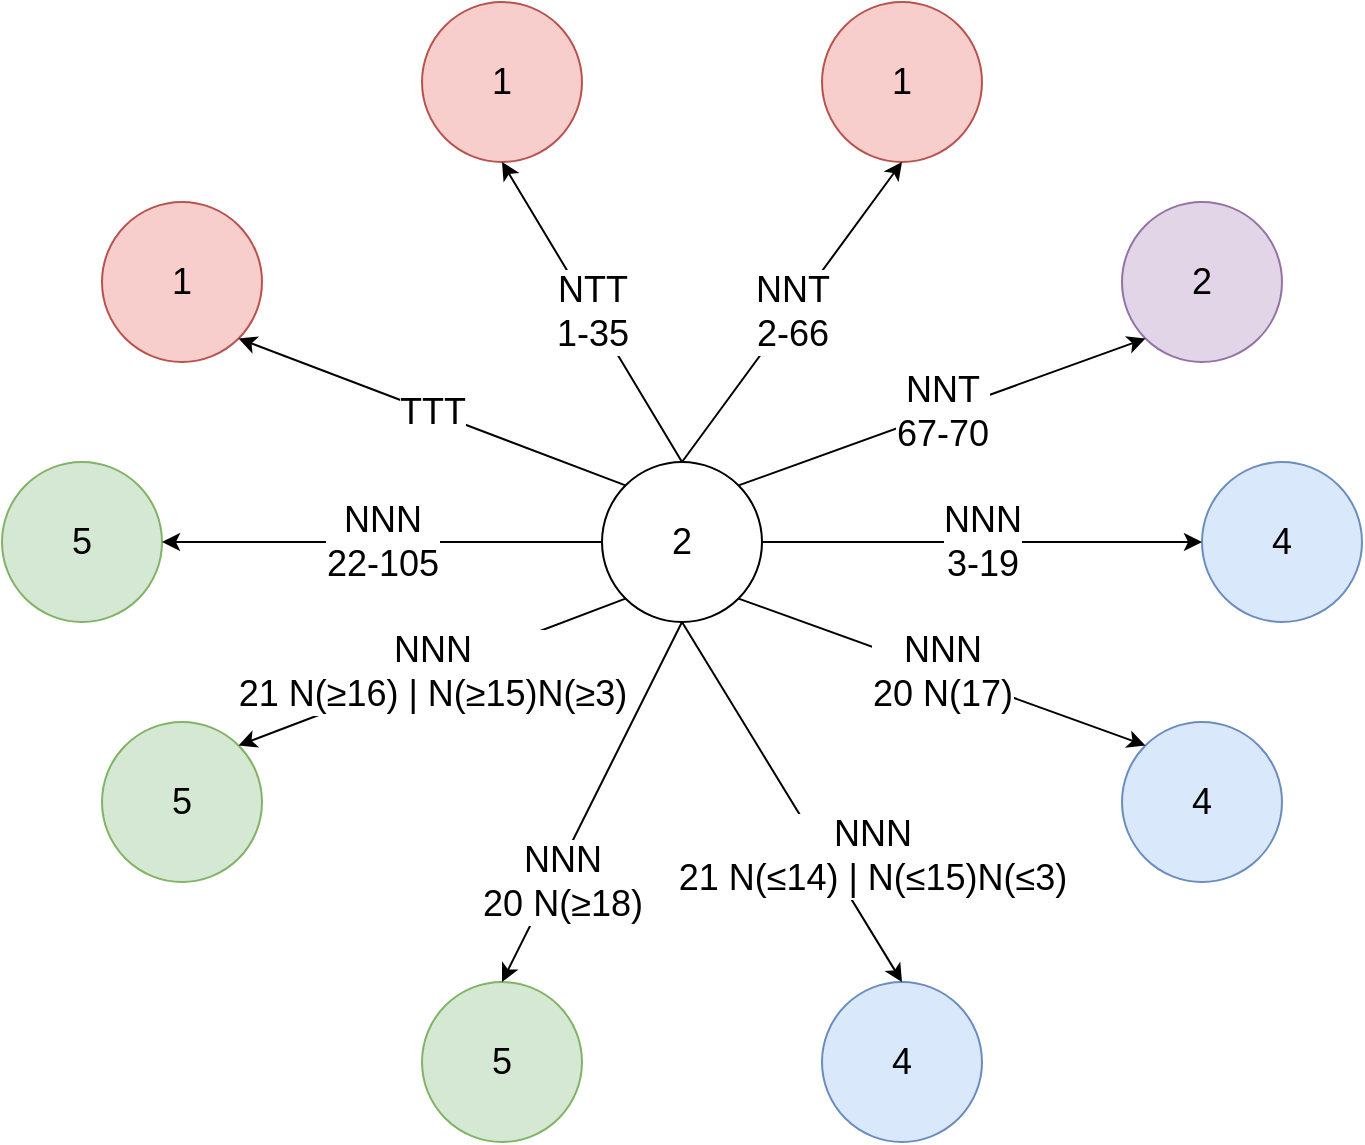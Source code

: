 <mxfile version="24.0.1" type="device">
  <diagram name="Page-1" id="AHl4STi8qhLNb-HcpxUn">
    <mxGraphModel dx="834" dy="1566" grid="1" gridSize="10" guides="1" tooltips="1" connect="1" arrows="1" fold="1" page="1" pageScale="1" pageWidth="850" pageHeight="1100" math="0" shadow="0">
      <root>
        <mxCell id="0" />
        <mxCell id="1" parent="0" />
        <mxCell id="Ewd7SPHfMNj54ojzdzi_-1" value="2" style="ellipse;whiteSpace=wrap;html=1;aspect=fixed;fontSize=18;" parent="1" vertex="1">
          <mxGeometry x="335" y="253" width="80" height="80" as="geometry" />
        </mxCell>
        <mxCell id="Ewd7SPHfMNj54ojzdzi_-2" value="1" style="ellipse;whiteSpace=wrap;html=1;aspect=fixed;fontSize=18;fillColor=#f8cecc;strokeColor=#b85450;" parent="1" vertex="1">
          <mxGeometry x="85" y="123" width="80" height="80" as="geometry" />
        </mxCell>
        <mxCell id="Ewd7SPHfMNj54ojzdzi_-3" value="1" style="ellipse;whiteSpace=wrap;html=1;aspect=fixed;fontSize=18;fillColor=#f8cecc;strokeColor=#b85450;" parent="1" vertex="1">
          <mxGeometry x="245" y="23" width="80" height="80" as="geometry" />
        </mxCell>
        <mxCell id="Ewd7SPHfMNj54ojzdzi_-4" value="4" style="ellipse;whiteSpace=wrap;html=1;aspect=fixed;fontSize=18;fillColor=#dae8fc;strokeColor=#6c8ebf;" parent="1" vertex="1">
          <mxGeometry x="635" y="253" width="80" height="80" as="geometry" />
        </mxCell>
        <mxCell id="Ewd7SPHfMNj54ojzdzi_-5" value="2" style="ellipse;whiteSpace=wrap;html=1;aspect=fixed;fontSize=18;fillColor=#e1d5e7;strokeColor=#9673a6;" parent="1" vertex="1">
          <mxGeometry x="595" y="123" width="80" height="80" as="geometry" />
        </mxCell>
        <mxCell id="Ewd7SPHfMNj54ojzdzi_-6" value="4" style="ellipse;whiteSpace=wrap;html=1;aspect=fixed;fontSize=18;fillColor=#dae8fc;strokeColor=#6c8ebf;" parent="1" vertex="1">
          <mxGeometry x="445" y="513" width="80" height="80" as="geometry" />
        </mxCell>
        <mxCell id="Ewd7SPHfMNj54ojzdzi_-7" value="5" style="ellipse;whiteSpace=wrap;html=1;aspect=fixed;fontSize=18;fillColor=#d5e8d4;strokeColor=#82b366;" parent="1" vertex="1">
          <mxGeometry x="35" y="253" width="80" height="80" as="geometry" />
        </mxCell>
        <mxCell id="Ewd7SPHfMNj54ojzdzi_-8" value="5" style="ellipse;whiteSpace=wrap;html=1;aspect=fixed;fontSize=18;fillColor=#d5e8d4;strokeColor=#82b366;" parent="1" vertex="1">
          <mxGeometry x="245" y="513" width="80" height="80" as="geometry" />
        </mxCell>
        <mxCell id="Ewd7SPHfMNj54ojzdzi_-9" value="5" style="ellipse;whiteSpace=wrap;html=1;aspect=fixed;fontSize=18;fillColor=#d5e8d4;strokeColor=#82b366;" parent="1" vertex="1">
          <mxGeometry x="85" y="383" width="80" height="80" as="geometry" />
        </mxCell>
        <mxCell id="Ewd7SPHfMNj54ojzdzi_-10" value="TTT" style="endArrow=classic;html=1;rounded=0;entryX=1;entryY=1;entryDx=0;entryDy=0;exitX=0;exitY=0;exitDx=0;exitDy=0;fontSize=18;" parent="1" source="Ewd7SPHfMNj54ojzdzi_-1" target="Ewd7SPHfMNj54ojzdzi_-2" edge="1">
          <mxGeometry x="-0.005" width="50" height="50" relative="1" as="geometry">
            <mxPoint x="295" y="413" as="sourcePoint" />
            <mxPoint x="345" y="363" as="targetPoint" />
            <mxPoint as="offset" />
          </mxGeometry>
        </mxCell>
        <mxCell id="Ewd7SPHfMNj54ojzdzi_-11" value="NTT&lt;br&gt;1-35" style="endArrow=classic;html=1;rounded=0;exitX=0.5;exitY=0;exitDx=0;exitDy=0;entryX=0.5;entryY=1;entryDx=0;entryDy=0;fontSize=18;" parent="1" source="Ewd7SPHfMNj54ojzdzi_-1" target="Ewd7SPHfMNj54ojzdzi_-3" edge="1">
          <mxGeometry width="50" height="50" relative="1" as="geometry">
            <mxPoint x="295" y="413" as="sourcePoint" />
            <mxPoint x="435" y="133" as="targetPoint" />
          </mxGeometry>
        </mxCell>
        <mxCell id="Ewd7SPHfMNj54ojzdzi_-12" value="NNT&lt;br style=&quot;font-size: 18px;&quot;&gt;67-70" style="endArrow=classic;html=1;rounded=0;entryX=0;entryY=1;entryDx=0;entryDy=0;exitX=1;exitY=0;exitDx=0;exitDy=0;fontSize=18;" parent="1" source="Ewd7SPHfMNj54ojzdzi_-1" target="Ewd7SPHfMNj54ojzdzi_-5" edge="1">
          <mxGeometry width="50" height="50" relative="1" as="geometry">
            <mxPoint x="295" y="413" as="sourcePoint" />
            <mxPoint x="345" y="363" as="targetPoint" />
          </mxGeometry>
        </mxCell>
        <mxCell id="Ewd7SPHfMNj54ojzdzi_-13" value="NNN&lt;br style=&quot;font-size: 18px;&quot;&gt;3-19" style="endArrow=classic;html=1;rounded=0;entryX=0;entryY=0.5;entryDx=0;entryDy=0;exitX=1;exitY=0.5;exitDx=0;exitDy=0;fontSize=18;" parent="1" source="Ewd7SPHfMNj54ojzdzi_-1" target="Ewd7SPHfMNj54ojzdzi_-4" edge="1">
          <mxGeometry width="50" height="50" relative="1" as="geometry">
            <mxPoint x="295" y="413" as="sourcePoint" />
            <mxPoint x="345" y="363" as="targetPoint" />
          </mxGeometry>
        </mxCell>
        <mxCell id="Ewd7SPHfMNj54ojzdzi_-14" value="&lt;div&gt;NNN&lt;/div&gt;&lt;div&gt;21 N(≤14) | N(≤15)N(≤3)&lt;/div&gt;" style="endArrow=classic;html=1;rounded=0;entryX=0.5;entryY=0;entryDx=0;entryDy=0;exitX=0.5;exitY=1;exitDx=0;exitDy=0;fontSize=18;" parent="1" source="Ewd7SPHfMNj54ojzdzi_-1" target="Ewd7SPHfMNj54ojzdzi_-6" edge="1">
          <mxGeometry x="0.416" y="20" width="50" height="50" relative="1" as="geometry">
            <mxPoint x="295" y="413" as="sourcePoint" />
            <mxPoint x="345" y="363" as="targetPoint" />
            <mxPoint as="offset" />
          </mxGeometry>
        </mxCell>
        <mxCell id="Ewd7SPHfMNj54ojzdzi_-15" value="NNN&lt;br style=&quot;font-size: 18px;&quot;&gt;20 N(≥18)" style="endArrow=classic;html=1;rounded=0;exitX=0.5;exitY=1;exitDx=0;exitDy=0;entryX=0.5;entryY=0;entryDx=0;entryDy=0;fontSize=18;" parent="1" source="Ewd7SPHfMNj54ojzdzi_-1" target="Ewd7SPHfMNj54ojzdzi_-8" edge="1">
          <mxGeometry x="0.422" y="4" width="50" height="50" relative="1" as="geometry">
            <mxPoint x="295" y="413" as="sourcePoint" />
            <mxPoint x="345" y="363" as="targetPoint" />
            <mxPoint as="offset" />
          </mxGeometry>
        </mxCell>
        <mxCell id="Ewd7SPHfMNj54ojzdzi_-16" value="NNN&lt;br style=&quot;font-size: 18px;&quot;&gt;21 N(≥16) | N(≥15)N(≥3)" style="endArrow=classic;html=1;rounded=0;exitX=0;exitY=1;exitDx=0;exitDy=0;entryX=1;entryY=0;entryDx=0;entryDy=0;fontSize=18;" parent="1" source="Ewd7SPHfMNj54ojzdzi_-1" target="Ewd7SPHfMNj54ojzdzi_-9" edge="1">
          <mxGeometry width="50" height="50" relative="1" as="geometry">
            <mxPoint x="295" y="413" as="sourcePoint" />
            <mxPoint x="345" y="363" as="targetPoint" />
          </mxGeometry>
        </mxCell>
        <mxCell id="Ewd7SPHfMNj54ojzdzi_-17" value="NNN&lt;br style=&quot;font-size: 18px;&quot;&gt;22-105" style="endArrow=classic;html=1;rounded=0;exitX=0;exitY=0.5;exitDx=0;exitDy=0;entryX=1;entryY=0.5;entryDx=0;entryDy=0;fontSize=18;" parent="1" source="Ewd7SPHfMNj54ojzdzi_-1" target="Ewd7SPHfMNj54ojzdzi_-7" edge="1">
          <mxGeometry width="50" height="50" relative="1" as="geometry">
            <mxPoint x="295" y="413" as="sourcePoint" />
            <mxPoint x="345" y="363" as="targetPoint" />
          </mxGeometry>
        </mxCell>
        <mxCell id="GII92Zldkrk3Pcei2fr3-1" value="1" style="ellipse;whiteSpace=wrap;html=1;aspect=fixed;fontSize=18;fillColor=#f8cecc;strokeColor=#b85450;" parent="1" vertex="1">
          <mxGeometry x="445" y="23" width="80" height="80" as="geometry" />
        </mxCell>
        <mxCell id="GII92Zldkrk3Pcei2fr3-2" value="NNT&lt;br&gt;2-66" style="endArrow=classic;html=1;rounded=0;exitX=0.5;exitY=0;exitDx=0;exitDy=0;entryX=0.5;entryY=1;entryDx=0;entryDy=0;fontSize=18;" parent="1" source="Ewd7SPHfMNj54ojzdzi_-1" target="GII92Zldkrk3Pcei2fr3-1" edge="1">
          <mxGeometry width="50" height="50" relative="1" as="geometry">
            <mxPoint x="545" y="253" as="sourcePoint" />
            <mxPoint x="605" y="133" as="targetPoint" />
          </mxGeometry>
        </mxCell>
        <mxCell id="GII92Zldkrk3Pcei2fr3-3" value="4" style="ellipse;whiteSpace=wrap;html=1;aspect=fixed;fontSize=18;fillColor=#dae8fc;strokeColor=#6c8ebf;" parent="1" vertex="1">
          <mxGeometry x="595" y="383" width="80" height="80" as="geometry" />
        </mxCell>
        <mxCell id="GII92Zldkrk3Pcei2fr3-4" value="&lt;div&gt;NNN&lt;/div&gt;&lt;div&gt;20 N(17)&lt;br&gt;&lt;/div&gt;" style="endArrow=classic;html=1;rounded=0;entryX=0;entryY=0;entryDx=0;entryDy=0;exitX=1;exitY=1;exitDx=0;exitDy=0;fontSize=18;" parent="1" source="Ewd7SPHfMNj54ojzdzi_-1" target="GII92Zldkrk3Pcei2fr3-3" edge="1">
          <mxGeometry x="-0.001" width="50" height="50" relative="1" as="geometry">
            <mxPoint x="505" y="233" as="sourcePoint" />
            <mxPoint x="475" y="263" as="targetPoint" />
            <mxPoint as="offset" />
          </mxGeometry>
        </mxCell>
      </root>
    </mxGraphModel>
  </diagram>
</mxfile>
